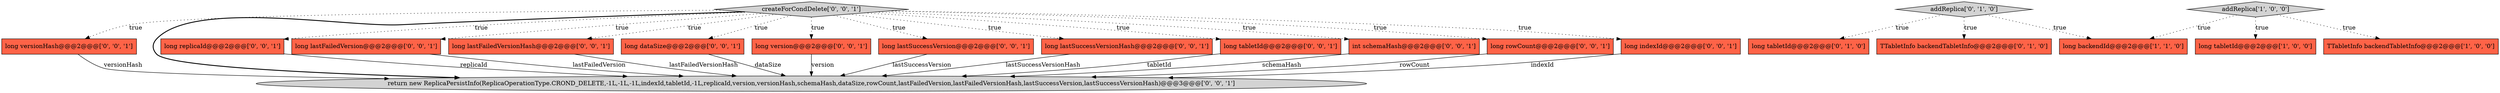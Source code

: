 digraph {
10 [style = filled, label = "long versionHash@@@2@@@['0', '0', '1']", fillcolor = tomato, shape = box image = "AAA0AAABBB3BBB"];
6 [style = filled, label = "long tabletId@@@2@@@['0', '1', '0']", fillcolor = tomato, shape = box image = "AAA0AAABBB2BBB"];
4 [style = filled, label = "TTabletInfo backendTabletInfo@@@2@@@['0', '1', '0']", fillcolor = tomato, shape = box image = "AAA0AAABBB2BBB"];
5 [style = filled, label = "addReplica['0', '1', '0']", fillcolor = lightgray, shape = diamond image = "AAA0AAABBB2BBB"];
14 [style = filled, label = "return new ReplicaPersistInfo(ReplicaOperationType.CROND_DELETE,-1L,-1L,-1L,indexId,tabletId,-1L,replicaId,version,versionHash,schemaHash,dataSize,rowCount,lastFailedVersion,lastFailedVersionHash,lastSuccessVersion,lastSuccessVersionHash)@@@3@@@['0', '0', '1']", fillcolor = lightgray, shape = ellipse image = "AAA0AAABBB3BBB"];
1 [style = filled, label = "long tabletId@@@2@@@['1', '0', '0']", fillcolor = tomato, shape = box image = "AAA0AAABBB1BBB"];
15 [style = filled, label = "long replicaId@@@2@@@['0', '0', '1']", fillcolor = tomato, shape = box image = "AAA0AAABBB3BBB"];
11 [style = filled, label = "long lastFailedVersion@@@2@@@['0', '0', '1']", fillcolor = tomato, shape = box image = "AAA0AAABBB3BBB"];
3 [style = filled, label = "long backendId@@@2@@@['1', '1', '0']", fillcolor = tomato, shape = box image = "AAA0AAABBB1BBB"];
2 [style = filled, label = "addReplica['1', '0', '0']", fillcolor = lightgray, shape = diamond image = "AAA0AAABBB1BBB"];
9 [style = filled, label = "long lastFailedVersionHash@@@2@@@['0', '0', '1']", fillcolor = tomato, shape = box image = "AAA0AAABBB3BBB"];
19 [style = filled, label = "long dataSize@@@2@@@['0', '0', '1']", fillcolor = tomato, shape = box image = "AAA0AAABBB3BBB"];
8 [style = filled, label = "long version@@@2@@@['0', '0', '1']", fillcolor = tomato, shape = box image = "AAA0AAABBB3BBB"];
16 [style = filled, label = "long lastSuccessVersion@@@2@@@['0', '0', '1']", fillcolor = tomato, shape = box image = "AAA0AAABBB3BBB"];
20 [style = filled, label = "createForCondDelete['0', '0', '1']", fillcolor = lightgray, shape = diamond image = "AAA0AAABBB3BBB"];
18 [style = filled, label = "long lastSuccessVersionHash@@@2@@@['0', '0', '1']", fillcolor = tomato, shape = box image = "AAA0AAABBB3BBB"];
7 [style = filled, label = "long tabletId@@@2@@@['0', '0', '1']", fillcolor = tomato, shape = box image = "AAA0AAABBB3BBB"];
0 [style = filled, label = "TTabletInfo backendTabletInfo@@@2@@@['1', '0', '0']", fillcolor = tomato, shape = box image = "AAA0AAABBB1BBB"];
12 [style = filled, label = "int schemaHash@@@2@@@['0', '0', '1']", fillcolor = tomato, shape = box image = "AAA0AAABBB3BBB"];
13 [style = filled, label = "long rowCount@@@2@@@['0', '0', '1']", fillcolor = tomato, shape = box image = "AAA0AAABBB3BBB"];
17 [style = filled, label = "long indexId@@@2@@@['0', '0', '1']", fillcolor = tomato, shape = box image = "AAA0AAABBB3BBB"];
16->14 [style = solid, label="lastSuccessVersion"];
2->3 [style = dotted, label="true"];
17->14 [style = solid, label="indexId"];
7->14 [style = solid, label="tabletId"];
20->18 [style = dotted, label="true"];
15->14 [style = solid, label="replicaId"];
5->3 [style = dotted, label="true"];
12->14 [style = solid, label="schemaHash"];
5->4 [style = dotted, label="true"];
20->17 [style = dotted, label="true"];
9->14 [style = solid, label="lastFailedVersionHash"];
20->16 [style = dotted, label="true"];
11->14 [style = solid, label="lastFailedVersion"];
18->14 [style = solid, label="lastSuccessVersionHash"];
20->15 [style = dotted, label="true"];
2->1 [style = dotted, label="true"];
5->6 [style = dotted, label="true"];
20->12 [style = dotted, label="true"];
20->10 [style = dotted, label="true"];
19->14 [style = solid, label="dataSize"];
10->14 [style = solid, label="versionHash"];
13->14 [style = solid, label="rowCount"];
20->7 [style = dotted, label="true"];
20->13 [style = dotted, label="true"];
8->14 [style = solid, label="version"];
20->19 [style = dotted, label="true"];
2->0 [style = dotted, label="true"];
20->8 [style = dotted, label="true"];
20->9 [style = dotted, label="true"];
20->14 [style = bold, label=""];
20->11 [style = dotted, label="true"];
}

